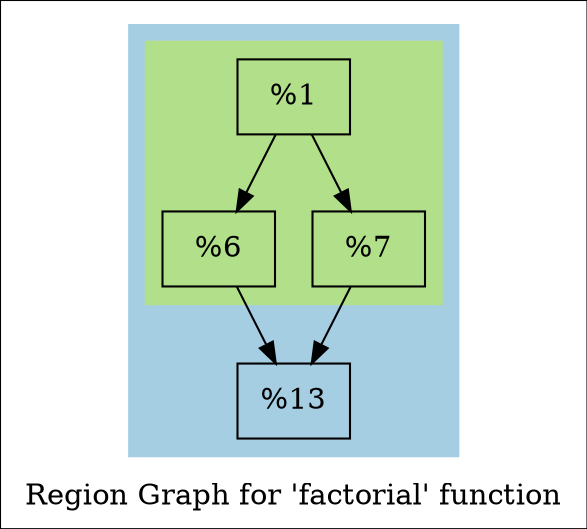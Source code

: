 digraph "Region Graph for 'factorial' function" {
	label="Region Graph for 'factorial' function";

	Node0x259d9d0 [shape=record,label="{%1}"];
	Node0x259d9d0 -> Node0x2597ed0;
	Node0x259d9d0 -> Node0x2599210;
	Node0x2597ed0 [shape=record,label="{%6}"];
	Node0x2597ed0 -> Node0x2596d20;
	Node0x2596d20 [shape=record,label="{%13}"];
	Node0x2599210 [shape=record,label="{%7}"];
	Node0x2599210 -> Node0x2596d20;
	colorscheme = "paired12"
        subgraph cluster_0x259a4a0 {
          label = "";
          style = filled;
          color = 1
          subgraph cluster_0x25bd210 {
            label = "";
            style = filled;
            color = 3
            Node0x259d9d0;
            Node0x2597ed0;
            Node0x2599210;
          }
          Node0x2596d20;
        }
}
